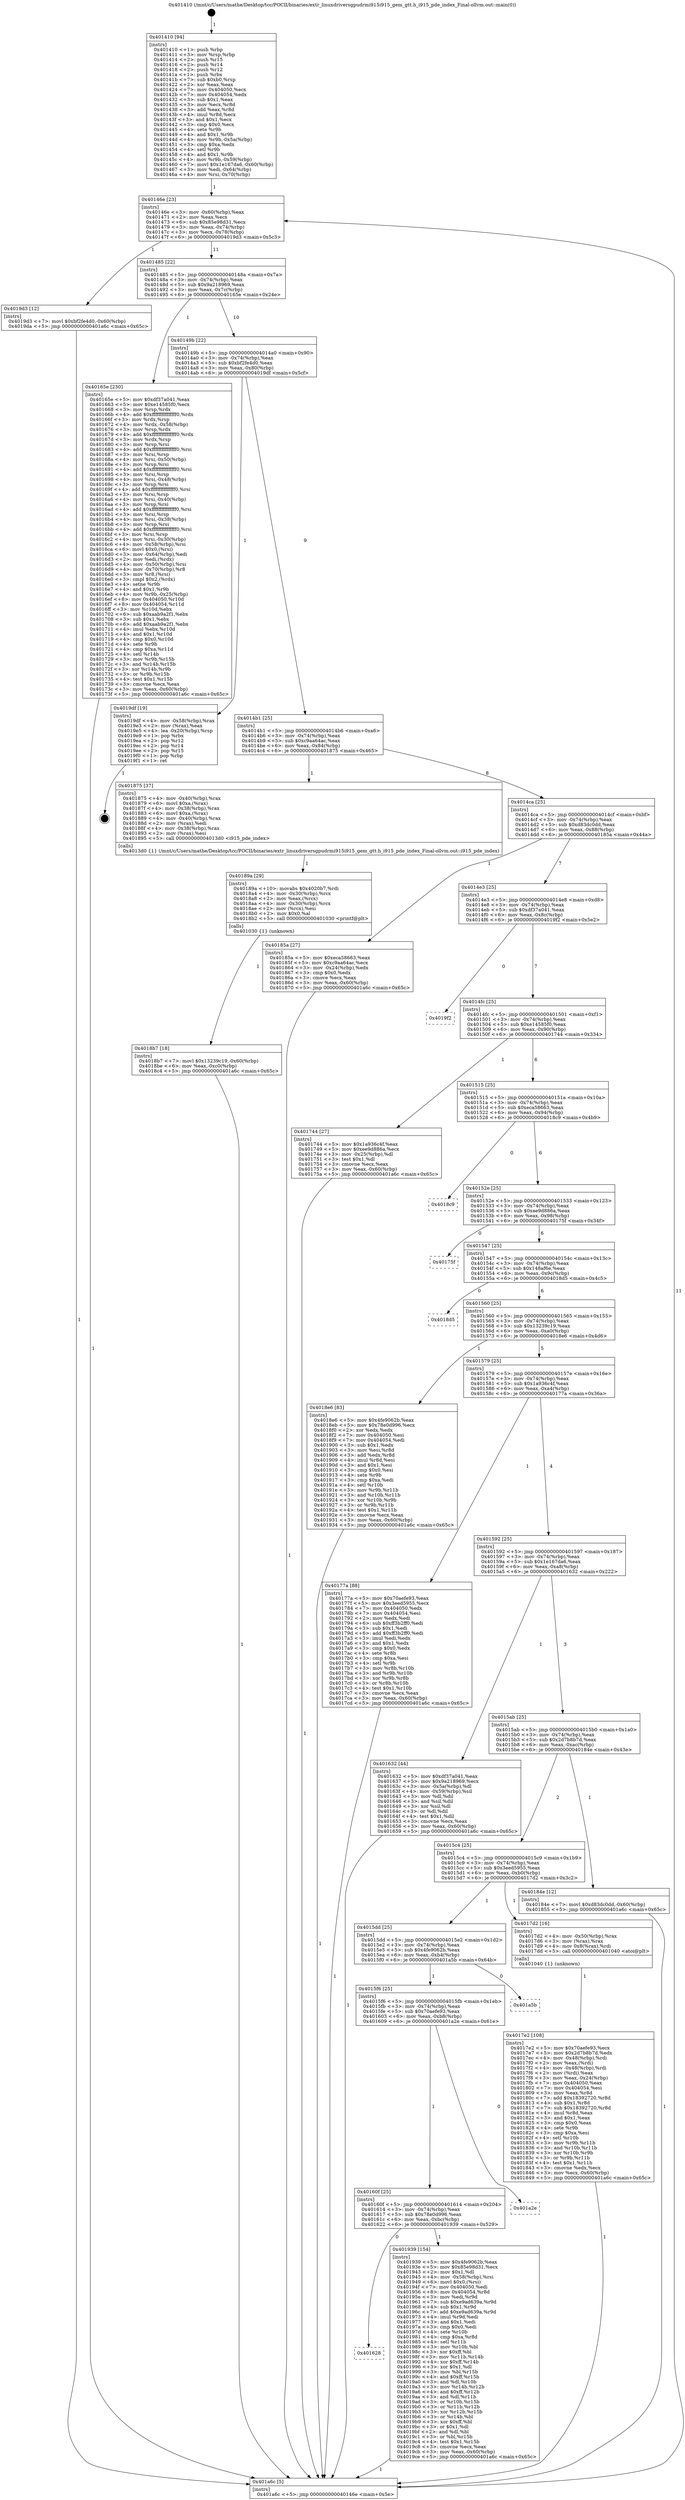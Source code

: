digraph "0x401410" {
  label = "0x401410 (/mnt/c/Users/mathe/Desktop/tcc/POCII/binaries/extr_linuxdriversgpudrmi915i915_gem_gtt.h_i915_pde_index_Final-ollvm.out::main(0))"
  labelloc = "t"
  node[shape=record]

  Entry [label="",width=0.3,height=0.3,shape=circle,fillcolor=black,style=filled]
  "0x40146e" [label="{
     0x40146e [23]\l
     | [instrs]\l
     &nbsp;&nbsp;0x40146e \<+3\>: mov -0x60(%rbp),%eax\l
     &nbsp;&nbsp;0x401471 \<+2\>: mov %eax,%ecx\l
     &nbsp;&nbsp;0x401473 \<+6\>: sub $0x85e98d31,%ecx\l
     &nbsp;&nbsp;0x401479 \<+3\>: mov %eax,-0x74(%rbp)\l
     &nbsp;&nbsp;0x40147c \<+3\>: mov %ecx,-0x78(%rbp)\l
     &nbsp;&nbsp;0x40147f \<+6\>: je 00000000004019d3 \<main+0x5c3\>\l
  }"]
  "0x4019d3" [label="{
     0x4019d3 [12]\l
     | [instrs]\l
     &nbsp;&nbsp;0x4019d3 \<+7\>: movl $0xbf2fe4d0,-0x60(%rbp)\l
     &nbsp;&nbsp;0x4019da \<+5\>: jmp 0000000000401a6c \<main+0x65c\>\l
  }"]
  "0x401485" [label="{
     0x401485 [22]\l
     | [instrs]\l
     &nbsp;&nbsp;0x401485 \<+5\>: jmp 000000000040148a \<main+0x7a\>\l
     &nbsp;&nbsp;0x40148a \<+3\>: mov -0x74(%rbp),%eax\l
     &nbsp;&nbsp;0x40148d \<+5\>: sub $0x9a218969,%eax\l
     &nbsp;&nbsp;0x401492 \<+3\>: mov %eax,-0x7c(%rbp)\l
     &nbsp;&nbsp;0x401495 \<+6\>: je 000000000040165e \<main+0x24e\>\l
  }"]
  Exit [label="",width=0.3,height=0.3,shape=circle,fillcolor=black,style=filled,peripheries=2]
  "0x40165e" [label="{
     0x40165e [230]\l
     | [instrs]\l
     &nbsp;&nbsp;0x40165e \<+5\>: mov $0xdf37a041,%eax\l
     &nbsp;&nbsp;0x401663 \<+5\>: mov $0xe14585f0,%ecx\l
     &nbsp;&nbsp;0x401668 \<+3\>: mov %rsp,%rdx\l
     &nbsp;&nbsp;0x40166b \<+4\>: add $0xfffffffffffffff0,%rdx\l
     &nbsp;&nbsp;0x40166f \<+3\>: mov %rdx,%rsp\l
     &nbsp;&nbsp;0x401672 \<+4\>: mov %rdx,-0x58(%rbp)\l
     &nbsp;&nbsp;0x401676 \<+3\>: mov %rsp,%rdx\l
     &nbsp;&nbsp;0x401679 \<+4\>: add $0xfffffffffffffff0,%rdx\l
     &nbsp;&nbsp;0x40167d \<+3\>: mov %rdx,%rsp\l
     &nbsp;&nbsp;0x401680 \<+3\>: mov %rsp,%rsi\l
     &nbsp;&nbsp;0x401683 \<+4\>: add $0xfffffffffffffff0,%rsi\l
     &nbsp;&nbsp;0x401687 \<+3\>: mov %rsi,%rsp\l
     &nbsp;&nbsp;0x40168a \<+4\>: mov %rsi,-0x50(%rbp)\l
     &nbsp;&nbsp;0x40168e \<+3\>: mov %rsp,%rsi\l
     &nbsp;&nbsp;0x401691 \<+4\>: add $0xfffffffffffffff0,%rsi\l
     &nbsp;&nbsp;0x401695 \<+3\>: mov %rsi,%rsp\l
     &nbsp;&nbsp;0x401698 \<+4\>: mov %rsi,-0x48(%rbp)\l
     &nbsp;&nbsp;0x40169c \<+3\>: mov %rsp,%rsi\l
     &nbsp;&nbsp;0x40169f \<+4\>: add $0xfffffffffffffff0,%rsi\l
     &nbsp;&nbsp;0x4016a3 \<+3\>: mov %rsi,%rsp\l
     &nbsp;&nbsp;0x4016a6 \<+4\>: mov %rsi,-0x40(%rbp)\l
     &nbsp;&nbsp;0x4016aa \<+3\>: mov %rsp,%rsi\l
     &nbsp;&nbsp;0x4016ad \<+4\>: add $0xfffffffffffffff0,%rsi\l
     &nbsp;&nbsp;0x4016b1 \<+3\>: mov %rsi,%rsp\l
     &nbsp;&nbsp;0x4016b4 \<+4\>: mov %rsi,-0x38(%rbp)\l
     &nbsp;&nbsp;0x4016b8 \<+3\>: mov %rsp,%rsi\l
     &nbsp;&nbsp;0x4016bb \<+4\>: add $0xfffffffffffffff0,%rsi\l
     &nbsp;&nbsp;0x4016bf \<+3\>: mov %rsi,%rsp\l
     &nbsp;&nbsp;0x4016c2 \<+4\>: mov %rsi,-0x30(%rbp)\l
     &nbsp;&nbsp;0x4016c6 \<+4\>: mov -0x58(%rbp),%rsi\l
     &nbsp;&nbsp;0x4016ca \<+6\>: movl $0x0,(%rsi)\l
     &nbsp;&nbsp;0x4016d0 \<+3\>: mov -0x64(%rbp),%edi\l
     &nbsp;&nbsp;0x4016d3 \<+2\>: mov %edi,(%rdx)\l
     &nbsp;&nbsp;0x4016d5 \<+4\>: mov -0x50(%rbp),%rsi\l
     &nbsp;&nbsp;0x4016d9 \<+4\>: mov -0x70(%rbp),%r8\l
     &nbsp;&nbsp;0x4016dd \<+3\>: mov %r8,(%rsi)\l
     &nbsp;&nbsp;0x4016e0 \<+3\>: cmpl $0x2,(%rdx)\l
     &nbsp;&nbsp;0x4016e3 \<+4\>: setne %r9b\l
     &nbsp;&nbsp;0x4016e7 \<+4\>: and $0x1,%r9b\l
     &nbsp;&nbsp;0x4016eb \<+4\>: mov %r9b,-0x25(%rbp)\l
     &nbsp;&nbsp;0x4016ef \<+8\>: mov 0x404050,%r10d\l
     &nbsp;&nbsp;0x4016f7 \<+8\>: mov 0x404054,%r11d\l
     &nbsp;&nbsp;0x4016ff \<+3\>: mov %r10d,%ebx\l
     &nbsp;&nbsp;0x401702 \<+6\>: sub $0xaab9a2f1,%ebx\l
     &nbsp;&nbsp;0x401708 \<+3\>: sub $0x1,%ebx\l
     &nbsp;&nbsp;0x40170b \<+6\>: add $0xaab9a2f1,%ebx\l
     &nbsp;&nbsp;0x401711 \<+4\>: imul %ebx,%r10d\l
     &nbsp;&nbsp;0x401715 \<+4\>: and $0x1,%r10d\l
     &nbsp;&nbsp;0x401719 \<+4\>: cmp $0x0,%r10d\l
     &nbsp;&nbsp;0x40171d \<+4\>: sete %r9b\l
     &nbsp;&nbsp;0x401721 \<+4\>: cmp $0xa,%r11d\l
     &nbsp;&nbsp;0x401725 \<+4\>: setl %r14b\l
     &nbsp;&nbsp;0x401729 \<+3\>: mov %r9b,%r15b\l
     &nbsp;&nbsp;0x40172c \<+3\>: and %r14b,%r15b\l
     &nbsp;&nbsp;0x40172f \<+3\>: xor %r14b,%r9b\l
     &nbsp;&nbsp;0x401732 \<+3\>: or %r9b,%r15b\l
     &nbsp;&nbsp;0x401735 \<+4\>: test $0x1,%r15b\l
     &nbsp;&nbsp;0x401739 \<+3\>: cmovne %ecx,%eax\l
     &nbsp;&nbsp;0x40173c \<+3\>: mov %eax,-0x60(%rbp)\l
     &nbsp;&nbsp;0x40173f \<+5\>: jmp 0000000000401a6c \<main+0x65c\>\l
  }"]
  "0x40149b" [label="{
     0x40149b [22]\l
     | [instrs]\l
     &nbsp;&nbsp;0x40149b \<+5\>: jmp 00000000004014a0 \<main+0x90\>\l
     &nbsp;&nbsp;0x4014a0 \<+3\>: mov -0x74(%rbp),%eax\l
     &nbsp;&nbsp;0x4014a3 \<+5\>: sub $0xbf2fe4d0,%eax\l
     &nbsp;&nbsp;0x4014a8 \<+3\>: mov %eax,-0x80(%rbp)\l
     &nbsp;&nbsp;0x4014ab \<+6\>: je 00000000004019df \<main+0x5cf\>\l
  }"]
  "0x401628" [label="{
     0x401628\l
  }", style=dashed]
  "0x4019df" [label="{
     0x4019df [19]\l
     | [instrs]\l
     &nbsp;&nbsp;0x4019df \<+4\>: mov -0x58(%rbp),%rax\l
     &nbsp;&nbsp;0x4019e3 \<+2\>: mov (%rax),%eax\l
     &nbsp;&nbsp;0x4019e5 \<+4\>: lea -0x20(%rbp),%rsp\l
     &nbsp;&nbsp;0x4019e9 \<+1\>: pop %rbx\l
     &nbsp;&nbsp;0x4019ea \<+2\>: pop %r12\l
     &nbsp;&nbsp;0x4019ec \<+2\>: pop %r14\l
     &nbsp;&nbsp;0x4019ee \<+2\>: pop %r15\l
     &nbsp;&nbsp;0x4019f0 \<+1\>: pop %rbp\l
     &nbsp;&nbsp;0x4019f1 \<+1\>: ret\l
  }"]
  "0x4014b1" [label="{
     0x4014b1 [25]\l
     | [instrs]\l
     &nbsp;&nbsp;0x4014b1 \<+5\>: jmp 00000000004014b6 \<main+0xa6\>\l
     &nbsp;&nbsp;0x4014b6 \<+3\>: mov -0x74(%rbp),%eax\l
     &nbsp;&nbsp;0x4014b9 \<+5\>: sub $0xc9aa64ac,%eax\l
     &nbsp;&nbsp;0x4014be \<+6\>: mov %eax,-0x84(%rbp)\l
     &nbsp;&nbsp;0x4014c4 \<+6\>: je 0000000000401875 \<main+0x465\>\l
  }"]
  "0x401939" [label="{
     0x401939 [154]\l
     | [instrs]\l
     &nbsp;&nbsp;0x401939 \<+5\>: mov $0x4fe9062b,%eax\l
     &nbsp;&nbsp;0x40193e \<+5\>: mov $0x85e98d31,%ecx\l
     &nbsp;&nbsp;0x401943 \<+2\>: mov $0x1,%dl\l
     &nbsp;&nbsp;0x401945 \<+4\>: mov -0x58(%rbp),%rsi\l
     &nbsp;&nbsp;0x401949 \<+6\>: movl $0x0,(%rsi)\l
     &nbsp;&nbsp;0x40194f \<+7\>: mov 0x404050,%edi\l
     &nbsp;&nbsp;0x401956 \<+8\>: mov 0x404054,%r8d\l
     &nbsp;&nbsp;0x40195e \<+3\>: mov %edi,%r9d\l
     &nbsp;&nbsp;0x401961 \<+7\>: sub $0xe9ad639a,%r9d\l
     &nbsp;&nbsp;0x401968 \<+4\>: sub $0x1,%r9d\l
     &nbsp;&nbsp;0x40196c \<+7\>: add $0xe9ad639a,%r9d\l
     &nbsp;&nbsp;0x401973 \<+4\>: imul %r9d,%edi\l
     &nbsp;&nbsp;0x401977 \<+3\>: and $0x1,%edi\l
     &nbsp;&nbsp;0x40197a \<+3\>: cmp $0x0,%edi\l
     &nbsp;&nbsp;0x40197d \<+4\>: sete %r10b\l
     &nbsp;&nbsp;0x401981 \<+4\>: cmp $0xa,%r8d\l
     &nbsp;&nbsp;0x401985 \<+4\>: setl %r11b\l
     &nbsp;&nbsp;0x401989 \<+3\>: mov %r10b,%bl\l
     &nbsp;&nbsp;0x40198c \<+3\>: xor $0xff,%bl\l
     &nbsp;&nbsp;0x40198f \<+3\>: mov %r11b,%r14b\l
     &nbsp;&nbsp;0x401992 \<+4\>: xor $0xff,%r14b\l
     &nbsp;&nbsp;0x401996 \<+3\>: xor $0x1,%dl\l
     &nbsp;&nbsp;0x401999 \<+3\>: mov %bl,%r15b\l
     &nbsp;&nbsp;0x40199c \<+4\>: and $0xff,%r15b\l
     &nbsp;&nbsp;0x4019a0 \<+3\>: and %dl,%r10b\l
     &nbsp;&nbsp;0x4019a3 \<+3\>: mov %r14b,%r12b\l
     &nbsp;&nbsp;0x4019a6 \<+4\>: and $0xff,%r12b\l
     &nbsp;&nbsp;0x4019aa \<+3\>: and %dl,%r11b\l
     &nbsp;&nbsp;0x4019ad \<+3\>: or %r10b,%r15b\l
     &nbsp;&nbsp;0x4019b0 \<+3\>: or %r11b,%r12b\l
     &nbsp;&nbsp;0x4019b3 \<+3\>: xor %r12b,%r15b\l
     &nbsp;&nbsp;0x4019b6 \<+3\>: or %r14b,%bl\l
     &nbsp;&nbsp;0x4019b9 \<+3\>: xor $0xff,%bl\l
     &nbsp;&nbsp;0x4019bc \<+3\>: or $0x1,%dl\l
     &nbsp;&nbsp;0x4019bf \<+2\>: and %dl,%bl\l
     &nbsp;&nbsp;0x4019c1 \<+3\>: or %bl,%r15b\l
     &nbsp;&nbsp;0x4019c4 \<+4\>: test $0x1,%r15b\l
     &nbsp;&nbsp;0x4019c8 \<+3\>: cmovne %ecx,%eax\l
     &nbsp;&nbsp;0x4019cb \<+3\>: mov %eax,-0x60(%rbp)\l
     &nbsp;&nbsp;0x4019ce \<+5\>: jmp 0000000000401a6c \<main+0x65c\>\l
  }"]
  "0x401875" [label="{
     0x401875 [37]\l
     | [instrs]\l
     &nbsp;&nbsp;0x401875 \<+4\>: mov -0x40(%rbp),%rax\l
     &nbsp;&nbsp;0x401879 \<+6\>: movl $0xa,(%rax)\l
     &nbsp;&nbsp;0x40187f \<+4\>: mov -0x38(%rbp),%rax\l
     &nbsp;&nbsp;0x401883 \<+6\>: movl $0xa,(%rax)\l
     &nbsp;&nbsp;0x401889 \<+4\>: mov -0x40(%rbp),%rax\l
     &nbsp;&nbsp;0x40188d \<+2\>: mov (%rax),%edi\l
     &nbsp;&nbsp;0x40188f \<+4\>: mov -0x38(%rbp),%rax\l
     &nbsp;&nbsp;0x401893 \<+2\>: mov (%rax),%esi\l
     &nbsp;&nbsp;0x401895 \<+5\>: call 00000000004013d0 \<i915_pde_index\>\l
     | [calls]\l
     &nbsp;&nbsp;0x4013d0 \{1\} (/mnt/c/Users/mathe/Desktop/tcc/POCII/binaries/extr_linuxdriversgpudrmi915i915_gem_gtt.h_i915_pde_index_Final-ollvm.out::i915_pde_index)\l
  }"]
  "0x4014ca" [label="{
     0x4014ca [25]\l
     | [instrs]\l
     &nbsp;&nbsp;0x4014ca \<+5\>: jmp 00000000004014cf \<main+0xbf\>\l
     &nbsp;&nbsp;0x4014cf \<+3\>: mov -0x74(%rbp),%eax\l
     &nbsp;&nbsp;0x4014d2 \<+5\>: sub $0xd83dc0dd,%eax\l
     &nbsp;&nbsp;0x4014d7 \<+6\>: mov %eax,-0x88(%rbp)\l
     &nbsp;&nbsp;0x4014dd \<+6\>: je 000000000040185a \<main+0x44a\>\l
  }"]
  "0x40160f" [label="{
     0x40160f [25]\l
     | [instrs]\l
     &nbsp;&nbsp;0x40160f \<+5\>: jmp 0000000000401614 \<main+0x204\>\l
     &nbsp;&nbsp;0x401614 \<+3\>: mov -0x74(%rbp),%eax\l
     &nbsp;&nbsp;0x401617 \<+5\>: sub $0x78e0d996,%eax\l
     &nbsp;&nbsp;0x40161c \<+6\>: mov %eax,-0xbc(%rbp)\l
     &nbsp;&nbsp;0x401622 \<+6\>: je 0000000000401939 \<main+0x529\>\l
  }"]
  "0x40185a" [label="{
     0x40185a [27]\l
     | [instrs]\l
     &nbsp;&nbsp;0x40185a \<+5\>: mov $0xeca58663,%eax\l
     &nbsp;&nbsp;0x40185f \<+5\>: mov $0xc9aa64ac,%ecx\l
     &nbsp;&nbsp;0x401864 \<+3\>: mov -0x24(%rbp),%edx\l
     &nbsp;&nbsp;0x401867 \<+3\>: cmp $0x0,%edx\l
     &nbsp;&nbsp;0x40186a \<+3\>: cmove %ecx,%eax\l
     &nbsp;&nbsp;0x40186d \<+3\>: mov %eax,-0x60(%rbp)\l
     &nbsp;&nbsp;0x401870 \<+5\>: jmp 0000000000401a6c \<main+0x65c\>\l
  }"]
  "0x4014e3" [label="{
     0x4014e3 [25]\l
     | [instrs]\l
     &nbsp;&nbsp;0x4014e3 \<+5\>: jmp 00000000004014e8 \<main+0xd8\>\l
     &nbsp;&nbsp;0x4014e8 \<+3\>: mov -0x74(%rbp),%eax\l
     &nbsp;&nbsp;0x4014eb \<+5\>: sub $0xdf37a041,%eax\l
     &nbsp;&nbsp;0x4014f0 \<+6\>: mov %eax,-0x8c(%rbp)\l
     &nbsp;&nbsp;0x4014f6 \<+6\>: je 00000000004019f2 \<main+0x5e2\>\l
  }"]
  "0x401a2e" [label="{
     0x401a2e\l
  }", style=dashed]
  "0x4019f2" [label="{
     0x4019f2\l
  }", style=dashed]
  "0x4014fc" [label="{
     0x4014fc [25]\l
     | [instrs]\l
     &nbsp;&nbsp;0x4014fc \<+5\>: jmp 0000000000401501 \<main+0xf1\>\l
     &nbsp;&nbsp;0x401501 \<+3\>: mov -0x74(%rbp),%eax\l
     &nbsp;&nbsp;0x401504 \<+5\>: sub $0xe14585f0,%eax\l
     &nbsp;&nbsp;0x401509 \<+6\>: mov %eax,-0x90(%rbp)\l
     &nbsp;&nbsp;0x40150f \<+6\>: je 0000000000401744 \<main+0x334\>\l
  }"]
  "0x4015f6" [label="{
     0x4015f6 [25]\l
     | [instrs]\l
     &nbsp;&nbsp;0x4015f6 \<+5\>: jmp 00000000004015fb \<main+0x1eb\>\l
     &nbsp;&nbsp;0x4015fb \<+3\>: mov -0x74(%rbp),%eax\l
     &nbsp;&nbsp;0x4015fe \<+5\>: sub $0x70aefe93,%eax\l
     &nbsp;&nbsp;0x401603 \<+6\>: mov %eax,-0xb8(%rbp)\l
     &nbsp;&nbsp;0x401609 \<+6\>: je 0000000000401a2e \<main+0x61e\>\l
  }"]
  "0x401744" [label="{
     0x401744 [27]\l
     | [instrs]\l
     &nbsp;&nbsp;0x401744 \<+5\>: mov $0x1a936c4f,%eax\l
     &nbsp;&nbsp;0x401749 \<+5\>: mov $0xee9d886a,%ecx\l
     &nbsp;&nbsp;0x40174e \<+3\>: mov -0x25(%rbp),%dl\l
     &nbsp;&nbsp;0x401751 \<+3\>: test $0x1,%dl\l
     &nbsp;&nbsp;0x401754 \<+3\>: cmovne %ecx,%eax\l
     &nbsp;&nbsp;0x401757 \<+3\>: mov %eax,-0x60(%rbp)\l
     &nbsp;&nbsp;0x40175a \<+5\>: jmp 0000000000401a6c \<main+0x65c\>\l
  }"]
  "0x401515" [label="{
     0x401515 [25]\l
     | [instrs]\l
     &nbsp;&nbsp;0x401515 \<+5\>: jmp 000000000040151a \<main+0x10a\>\l
     &nbsp;&nbsp;0x40151a \<+3\>: mov -0x74(%rbp),%eax\l
     &nbsp;&nbsp;0x40151d \<+5\>: sub $0xeca58663,%eax\l
     &nbsp;&nbsp;0x401522 \<+6\>: mov %eax,-0x94(%rbp)\l
     &nbsp;&nbsp;0x401528 \<+6\>: je 00000000004018c9 \<main+0x4b9\>\l
  }"]
  "0x401a5b" [label="{
     0x401a5b\l
  }", style=dashed]
  "0x4018c9" [label="{
     0x4018c9\l
  }", style=dashed]
  "0x40152e" [label="{
     0x40152e [25]\l
     | [instrs]\l
     &nbsp;&nbsp;0x40152e \<+5\>: jmp 0000000000401533 \<main+0x123\>\l
     &nbsp;&nbsp;0x401533 \<+3\>: mov -0x74(%rbp),%eax\l
     &nbsp;&nbsp;0x401536 \<+5\>: sub $0xee9d886a,%eax\l
     &nbsp;&nbsp;0x40153b \<+6\>: mov %eax,-0x98(%rbp)\l
     &nbsp;&nbsp;0x401541 \<+6\>: je 000000000040175f \<main+0x34f\>\l
  }"]
  "0x4018b7" [label="{
     0x4018b7 [18]\l
     | [instrs]\l
     &nbsp;&nbsp;0x4018b7 \<+7\>: movl $0x13239c19,-0x60(%rbp)\l
     &nbsp;&nbsp;0x4018be \<+6\>: mov %eax,-0xc0(%rbp)\l
     &nbsp;&nbsp;0x4018c4 \<+5\>: jmp 0000000000401a6c \<main+0x65c\>\l
  }"]
  "0x40175f" [label="{
     0x40175f\l
  }", style=dashed]
  "0x401547" [label="{
     0x401547 [25]\l
     | [instrs]\l
     &nbsp;&nbsp;0x401547 \<+5\>: jmp 000000000040154c \<main+0x13c\>\l
     &nbsp;&nbsp;0x40154c \<+3\>: mov -0x74(%rbp),%eax\l
     &nbsp;&nbsp;0x40154f \<+5\>: sub $0x148af6e,%eax\l
     &nbsp;&nbsp;0x401554 \<+6\>: mov %eax,-0x9c(%rbp)\l
     &nbsp;&nbsp;0x40155a \<+6\>: je 00000000004018d5 \<main+0x4c5\>\l
  }"]
  "0x40189a" [label="{
     0x40189a [29]\l
     | [instrs]\l
     &nbsp;&nbsp;0x40189a \<+10\>: movabs $0x4020b7,%rdi\l
     &nbsp;&nbsp;0x4018a4 \<+4\>: mov -0x30(%rbp),%rcx\l
     &nbsp;&nbsp;0x4018a8 \<+2\>: mov %eax,(%rcx)\l
     &nbsp;&nbsp;0x4018aa \<+4\>: mov -0x30(%rbp),%rcx\l
     &nbsp;&nbsp;0x4018ae \<+2\>: mov (%rcx),%esi\l
     &nbsp;&nbsp;0x4018b0 \<+2\>: mov $0x0,%al\l
     &nbsp;&nbsp;0x4018b2 \<+5\>: call 0000000000401030 \<printf@plt\>\l
     | [calls]\l
     &nbsp;&nbsp;0x401030 \{1\} (unknown)\l
  }"]
  "0x4018d5" [label="{
     0x4018d5\l
  }", style=dashed]
  "0x401560" [label="{
     0x401560 [25]\l
     | [instrs]\l
     &nbsp;&nbsp;0x401560 \<+5\>: jmp 0000000000401565 \<main+0x155\>\l
     &nbsp;&nbsp;0x401565 \<+3\>: mov -0x74(%rbp),%eax\l
     &nbsp;&nbsp;0x401568 \<+5\>: sub $0x13239c19,%eax\l
     &nbsp;&nbsp;0x40156d \<+6\>: mov %eax,-0xa0(%rbp)\l
     &nbsp;&nbsp;0x401573 \<+6\>: je 00000000004018e6 \<main+0x4d6\>\l
  }"]
  "0x4017e2" [label="{
     0x4017e2 [108]\l
     | [instrs]\l
     &nbsp;&nbsp;0x4017e2 \<+5\>: mov $0x70aefe93,%ecx\l
     &nbsp;&nbsp;0x4017e7 \<+5\>: mov $0x2d7b8b7d,%edx\l
     &nbsp;&nbsp;0x4017ec \<+4\>: mov -0x48(%rbp),%rdi\l
     &nbsp;&nbsp;0x4017f0 \<+2\>: mov %eax,(%rdi)\l
     &nbsp;&nbsp;0x4017f2 \<+4\>: mov -0x48(%rbp),%rdi\l
     &nbsp;&nbsp;0x4017f6 \<+2\>: mov (%rdi),%eax\l
     &nbsp;&nbsp;0x4017f8 \<+3\>: mov %eax,-0x24(%rbp)\l
     &nbsp;&nbsp;0x4017fb \<+7\>: mov 0x404050,%eax\l
     &nbsp;&nbsp;0x401802 \<+7\>: mov 0x404054,%esi\l
     &nbsp;&nbsp;0x401809 \<+3\>: mov %eax,%r8d\l
     &nbsp;&nbsp;0x40180c \<+7\>: add $0x18392720,%r8d\l
     &nbsp;&nbsp;0x401813 \<+4\>: sub $0x1,%r8d\l
     &nbsp;&nbsp;0x401817 \<+7\>: sub $0x18392720,%r8d\l
     &nbsp;&nbsp;0x40181e \<+4\>: imul %r8d,%eax\l
     &nbsp;&nbsp;0x401822 \<+3\>: and $0x1,%eax\l
     &nbsp;&nbsp;0x401825 \<+3\>: cmp $0x0,%eax\l
     &nbsp;&nbsp;0x401828 \<+4\>: sete %r9b\l
     &nbsp;&nbsp;0x40182c \<+3\>: cmp $0xa,%esi\l
     &nbsp;&nbsp;0x40182f \<+4\>: setl %r10b\l
     &nbsp;&nbsp;0x401833 \<+3\>: mov %r9b,%r11b\l
     &nbsp;&nbsp;0x401836 \<+3\>: and %r10b,%r11b\l
     &nbsp;&nbsp;0x401839 \<+3\>: xor %r10b,%r9b\l
     &nbsp;&nbsp;0x40183c \<+3\>: or %r9b,%r11b\l
     &nbsp;&nbsp;0x40183f \<+4\>: test $0x1,%r11b\l
     &nbsp;&nbsp;0x401843 \<+3\>: cmovne %edx,%ecx\l
     &nbsp;&nbsp;0x401846 \<+3\>: mov %ecx,-0x60(%rbp)\l
     &nbsp;&nbsp;0x401849 \<+5\>: jmp 0000000000401a6c \<main+0x65c\>\l
  }"]
  "0x4018e6" [label="{
     0x4018e6 [83]\l
     | [instrs]\l
     &nbsp;&nbsp;0x4018e6 \<+5\>: mov $0x4fe9062b,%eax\l
     &nbsp;&nbsp;0x4018eb \<+5\>: mov $0x78e0d996,%ecx\l
     &nbsp;&nbsp;0x4018f0 \<+2\>: xor %edx,%edx\l
     &nbsp;&nbsp;0x4018f2 \<+7\>: mov 0x404050,%esi\l
     &nbsp;&nbsp;0x4018f9 \<+7\>: mov 0x404054,%edi\l
     &nbsp;&nbsp;0x401900 \<+3\>: sub $0x1,%edx\l
     &nbsp;&nbsp;0x401903 \<+3\>: mov %esi,%r8d\l
     &nbsp;&nbsp;0x401906 \<+3\>: add %edx,%r8d\l
     &nbsp;&nbsp;0x401909 \<+4\>: imul %r8d,%esi\l
     &nbsp;&nbsp;0x40190d \<+3\>: and $0x1,%esi\l
     &nbsp;&nbsp;0x401910 \<+3\>: cmp $0x0,%esi\l
     &nbsp;&nbsp;0x401913 \<+4\>: sete %r9b\l
     &nbsp;&nbsp;0x401917 \<+3\>: cmp $0xa,%edi\l
     &nbsp;&nbsp;0x40191a \<+4\>: setl %r10b\l
     &nbsp;&nbsp;0x40191e \<+3\>: mov %r9b,%r11b\l
     &nbsp;&nbsp;0x401921 \<+3\>: and %r10b,%r11b\l
     &nbsp;&nbsp;0x401924 \<+3\>: xor %r10b,%r9b\l
     &nbsp;&nbsp;0x401927 \<+3\>: or %r9b,%r11b\l
     &nbsp;&nbsp;0x40192a \<+4\>: test $0x1,%r11b\l
     &nbsp;&nbsp;0x40192e \<+3\>: cmovne %ecx,%eax\l
     &nbsp;&nbsp;0x401931 \<+3\>: mov %eax,-0x60(%rbp)\l
     &nbsp;&nbsp;0x401934 \<+5\>: jmp 0000000000401a6c \<main+0x65c\>\l
  }"]
  "0x401579" [label="{
     0x401579 [25]\l
     | [instrs]\l
     &nbsp;&nbsp;0x401579 \<+5\>: jmp 000000000040157e \<main+0x16e\>\l
     &nbsp;&nbsp;0x40157e \<+3\>: mov -0x74(%rbp),%eax\l
     &nbsp;&nbsp;0x401581 \<+5\>: sub $0x1a936c4f,%eax\l
     &nbsp;&nbsp;0x401586 \<+6\>: mov %eax,-0xa4(%rbp)\l
     &nbsp;&nbsp;0x40158c \<+6\>: je 000000000040177a \<main+0x36a\>\l
  }"]
  "0x4015dd" [label="{
     0x4015dd [25]\l
     | [instrs]\l
     &nbsp;&nbsp;0x4015dd \<+5\>: jmp 00000000004015e2 \<main+0x1d2\>\l
     &nbsp;&nbsp;0x4015e2 \<+3\>: mov -0x74(%rbp),%eax\l
     &nbsp;&nbsp;0x4015e5 \<+5\>: sub $0x4fe9062b,%eax\l
     &nbsp;&nbsp;0x4015ea \<+6\>: mov %eax,-0xb4(%rbp)\l
     &nbsp;&nbsp;0x4015f0 \<+6\>: je 0000000000401a5b \<main+0x64b\>\l
  }"]
  "0x40177a" [label="{
     0x40177a [88]\l
     | [instrs]\l
     &nbsp;&nbsp;0x40177a \<+5\>: mov $0x70aefe93,%eax\l
     &nbsp;&nbsp;0x40177f \<+5\>: mov $0x3eed5955,%ecx\l
     &nbsp;&nbsp;0x401784 \<+7\>: mov 0x404050,%edx\l
     &nbsp;&nbsp;0x40178b \<+7\>: mov 0x404054,%esi\l
     &nbsp;&nbsp;0x401792 \<+2\>: mov %edx,%edi\l
     &nbsp;&nbsp;0x401794 \<+6\>: sub $0xff3b2ff0,%edi\l
     &nbsp;&nbsp;0x40179a \<+3\>: sub $0x1,%edi\l
     &nbsp;&nbsp;0x40179d \<+6\>: add $0xff3b2ff0,%edi\l
     &nbsp;&nbsp;0x4017a3 \<+3\>: imul %edi,%edx\l
     &nbsp;&nbsp;0x4017a6 \<+3\>: and $0x1,%edx\l
     &nbsp;&nbsp;0x4017a9 \<+3\>: cmp $0x0,%edx\l
     &nbsp;&nbsp;0x4017ac \<+4\>: sete %r8b\l
     &nbsp;&nbsp;0x4017b0 \<+3\>: cmp $0xa,%esi\l
     &nbsp;&nbsp;0x4017b3 \<+4\>: setl %r9b\l
     &nbsp;&nbsp;0x4017b7 \<+3\>: mov %r8b,%r10b\l
     &nbsp;&nbsp;0x4017ba \<+3\>: and %r9b,%r10b\l
     &nbsp;&nbsp;0x4017bd \<+3\>: xor %r9b,%r8b\l
     &nbsp;&nbsp;0x4017c0 \<+3\>: or %r8b,%r10b\l
     &nbsp;&nbsp;0x4017c3 \<+4\>: test $0x1,%r10b\l
     &nbsp;&nbsp;0x4017c7 \<+3\>: cmovne %ecx,%eax\l
     &nbsp;&nbsp;0x4017ca \<+3\>: mov %eax,-0x60(%rbp)\l
     &nbsp;&nbsp;0x4017cd \<+5\>: jmp 0000000000401a6c \<main+0x65c\>\l
  }"]
  "0x401592" [label="{
     0x401592 [25]\l
     | [instrs]\l
     &nbsp;&nbsp;0x401592 \<+5\>: jmp 0000000000401597 \<main+0x187\>\l
     &nbsp;&nbsp;0x401597 \<+3\>: mov -0x74(%rbp),%eax\l
     &nbsp;&nbsp;0x40159a \<+5\>: sub $0x1e167da6,%eax\l
     &nbsp;&nbsp;0x40159f \<+6\>: mov %eax,-0xa8(%rbp)\l
     &nbsp;&nbsp;0x4015a5 \<+6\>: je 0000000000401632 \<main+0x222\>\l
  }"]
  "0x4017d2" [label="{
     0x4017d2 [16]\l
     | [instrs]\l
     &nbsp;&nbsp;0x4017d2 \<+4\>: mov -0x50(%rbp),%rax\l
     &nbsp;&nbsp;0x4017d6 \<+3\>: mov (%rax),%rax\l
     &nbsp;&nbsp;0x4017d9 \<+4\>: mov 0x8(%rax),%rdi\l
     &nbsp;&nbsp;0x4017dd \<+5\>: call 0000000000401040 \<atoi@plt\>\l
     | [calls]\l
     &nbsp;&nbsp;0x401040 \{1\} (unknown)\l
  }"]
  "0x401632" [label="{
     0x401632 [44]\l
     | [instrs]\l
     &nbsp;&nbsp;0x401632 \<+5\>: mov $0xdf37a041,%eax\l
     &nbsp;&nbsp;0x401637 \<+5\>: mov $0x9a218969,%ecx\l
     &nbsp;&nbsp;0x40163c \<+3\>: mov -0x5a(%rbp),%dl\l
     &nbsp;&nbsp;0x40163f \<+4\>: mov -0x59(%rbp),%sil\l
     &nbsp;&nbsp;0x401643 \<+3\>: mov %dl,%dil\l
     &nbsp;&nbsp;0x401646 \<+3\>: and %sil,%dil\l
     &nbsp;&nbsp;0x401649 \<+3\>: xor %sil,%dl\l
     &nbsp;&nbsp;0x40164c \<+3\>: or %dl,%dil\l
     &nbsp;&nbsp;0x40164f \<+4\>: test $0x1,%dil\l
     &nbsp;&nbsp;0x401653 \<+3\>: cmovne %ecx,%eax\l
     &nbsp;&nbsp;0x401656 \<+3\>: mov %eax,-0x60(%rbp)\l
     &nbsp;&nbsp;0x401659 \<+5\>: jmp 0000000000401a6c \<main+0x65c\>\l
  }"]
  "0x4015ab" [label="{
     0x4015ab [25]\l
     | [instrs]\l
     &nbsp;&nbsp;0x4015ab \<+5\>: jmp 00000000004015b0 \<main+0x1a0\>\l
     &nbsp;&nbsp;0x4015b0 \<+3\>: mov -0x74(%rbp),%eax\l
     &nbsp;&nbsp;0x4015b3 \<+5\>: sub $0x2d7b8b7d,%eax\l
     &nbsp;&nbsp;0x4015b8 \<+6\>: mov %eax,-0xac(%rbp)\l
     &nbsp;&nbsp;0x4015be \<+6\>: je 000000000040184e \<main+0x43e\>\l
  }"]
  "0x401a6c" [label="{
     0x401a6c [5]\l
     | [instrs]\l
     &nbsp;&nbsp;0x401a6c \<+5\>: jmp 000000000040146e \<main+0x5e\>\l
  }"]
  "0x401410" [label="{
     0x401410 [94]\l
     | [instrs]\l
     &nbsp;&nbsp;0x401410 \<+1\>: push %rbp\l
     &nbsp;&nbsp;0x401411 \<+3\>: mov %rsp,%rbp\l
     &nbsp;&nbsp;0x401414 \<+2\>: push %r15\l
     &nbsp;&nbsp;0x401416 \<+2\>: push %r14\l
     &nbsp;&nbsp;0x401418 \<+2\>: push %r12\l
     &nbsp;&nbsp;0x40141a \<+1\>: push %rbx\l
     &nbsp;&nbsp;0x40141b \<+7\>: sub $0xb0,%rsp\l
     &nbsp;&nbsp;0x401422 \<+2\>: xor %eax,%eax\l
     &nbsp;&nbsp;0x401424 \<+7\>: mov 0x404050,%ecx\l
     &nbsp;&nbsp;0x40142b \<+7\>: mov 0x404054,%edx\l
     &nbsp;&nbsp;0x401432 \<+3\>: sub $0x1,%eax\l
     &nbsp;&nbsp;0x401435 \<+3\>: mov %ecx,%r8d\l
     &nbsp;&nbsp;0x401438 \<+3\>: add %eax,%r8d\l
     &nbsp;&nbsp;0x40143b \<+4\>: imul %r8d,%ecx\l
     &nbsp;&nbsp;0x40143f \<+3\>: and $0x1,%ecx\l
     &nbsp;&nbsp;0x401442 \<+3\>: cmp $0x0,%ecx\l
     &nbsp;&nbsp;0x401445 \<+4\>: sete %r9b\l
     &nbsp;&nbsp;0x401449 \<+4\>: and $0x1,%r9b\l
     &nbsp;&nbsp;0x40144d \<+4\>: mov %r9b,-0x5a(%rbp)\l
     &nbsp;&nbsp;0x401451 \<+3\>: cmp $0xa,%edx\l
     &nbsp;&nbsp;0x401454 \<+4\>: setl %r9b\l
     &nbsp;&nbsp;0x401458 \<+4\>: and $0x1,%r9b\l
     &nbsp;&nbsp;0x40145c \<+4\>: mov %r9b,-0x59(%rbp)\l
     &nbsp;&nbsp;0x401460 \<+7\>: movl $0x1e167da6,-0x60(%rbp)\l
     &nbsp;&nbsp;0x401467 \<+3\>: mov %edi,-0x64(%rbp)\l
     &nbsp;&nbsp;0x40146a \<+4\>: mov %rsi,-0x70(%rbp)\l
  }"]
  "0x4015c4" [label="{
     0x4015c4 [25]\l
     | [instrs]\l
     &nbsp;&nbsp;0x4015c4 \<+5\>: jmp 00000000004015c9 \<main+0x1b9\>\l
     &nbsp;&nbsp;0x4015c9 \<+3\>: mov -0x74(%rbp),%eax\l
     &nbsp;&nbsp;0x4015cc \<+5\>: sub $0x3eed5955,%eax\l
     &nbsp;&nbsp;0x4015d1 \<+6\>: mov %eax,-0xb0(%rbp)\l
     &nbsp;&nbsp;0x4015d7 \<+6\>: je 00000000004017d2 \<main+0x3c2\>\l
  }"]
  "0x40184e" [label="{
     0x40184e [12]\l
     | [instrs]\l
     &nbsp;&nbsp;0x40184e \<+7\>: movl $0xd83dc0dd,-0x60(%rbp)\l
     &nbsp;&nbsp;0x401855 \<+5\>: jmp 0000000000401a6c \<main+0x65c\>\l
  }"]
  Entry -> "0x401410" [label=" 1"]
  "0x40146e" -> "0x4019d3" [label=" 1"]
  "0x40146e" -> "0x401485" [label=" 11"]
  "0x4019df" -> Exit [label=" 1"]
  "0x401485" -> "0x40165e" [label=" 1"]
  "0x401485" -> "0x40149b" [label=" 10"]
  "0x4019d3" -> "0x401a6c" [label=" 1"]
  "0x40149b" -> "0x4019df" [label=" 1"]
  "0x40149b" -> "0x4014b1" [label=" 9"]
  "0x401939" -> "0x401a6c" [label=" 1"]
  "0x4014b1" -> "0x401875" [label=" 1"]
  "0x4014b1" -> "0x4014ca" [label=" 8"]
  "0x40160f" -> "0x401628" [label=" 0"]
  "0x4014ca" -> "0x40185a" [label=" 1"]
  "0x4014ca" -> "0x4014e3" [label=" 7"]
  "0x40160f" -> "0x401939" [label=" 1"]
  "0x4014e3" -> "0x4019f2" [label=" 0"]
  "0x4014e3" -> "0x4014fc" [label=" 7"]
  "0x4015f6" -> "0x40160f" [label=" 1"]
  "0x4014fc" -> "0x401744" [label=" 1"]
  "0x4014fc" -> "0x401515" [label=" 6"]
  "0x4015f6" -> "0x401a2e" [label=" 0"]
  "0x401515" -> "0x4018c9" [label=" 0"]
  "0x401515" -> "0x40152e" [label=" 6"]
  "0x4015dd" -> "0x4015f6" [label=" 1"]
  "0x40152e" -> "0x40175f" [label=" 0"]
  "0x40152e" -> "0x401547" [label=" 6"]
  "0x4015dd" -> "0x401a5b" [label=" 0"]
  "0x401547" -> "0x4018d5" [label=" 0"]
  "0x401547" -> "0x401560" [label=" 6"]
  "0x4018e6" -> "0x401a6c" [label=" 1"]
  "0x401560" -> "0x4018e6" [label=" 1"]
  "0x401560" -> "0x401579" [label=" 5"]
  "0x4018b7" -> "0x401a6c" [label=" 1"]
  "0x401579" -> "0x40177a" [label=" 1"]
  "0x401579" -> "0x401592" [label=" 4"]
  "0x40189a" -> "0x4018b7" [label=" 1"]
  "0x401592" -> "0x401632" [label=" 1"]
  "0x401592" -> "0x4015ab" [label=" 3"]
  "0x401632" -> "0x401a6c" [label=" 1"]
  "0x401410" -> "0x40146e" [label=" 1"]
  "0x401a6c" -> "0x40146e" [label=" 11"]
  "0x40165e" -> "0x401a6c" [label=" 1"]
  "0x401744" -> "0x401a6c" [label=" 1"]
  "0x40177a" -> "0x401a6c" [label=" 1"]
  "0x401875" -> "0x40189a" [label=" 1"]
  "0x4015ab" -> "0x40184e" [label=" 1"]
  "0x4015ab" -> "0x4015c4" [label=" 2"]
  "0x40185a" -> "0x401a6c" [label=" 1"]
  "0x4015c4" -> "0x4017d2" [label=" 1"]
  "0x4015c4" -> "0x4015dd" [label=" 1"]
  "0x4017d2" -> "0x4017e2" [label=" 1"]
  "0x4017e2" -> "0x401a6c" [label=" 1"]
  "0x40184e" -> "0x401a6c" [label=" 1"]
}
